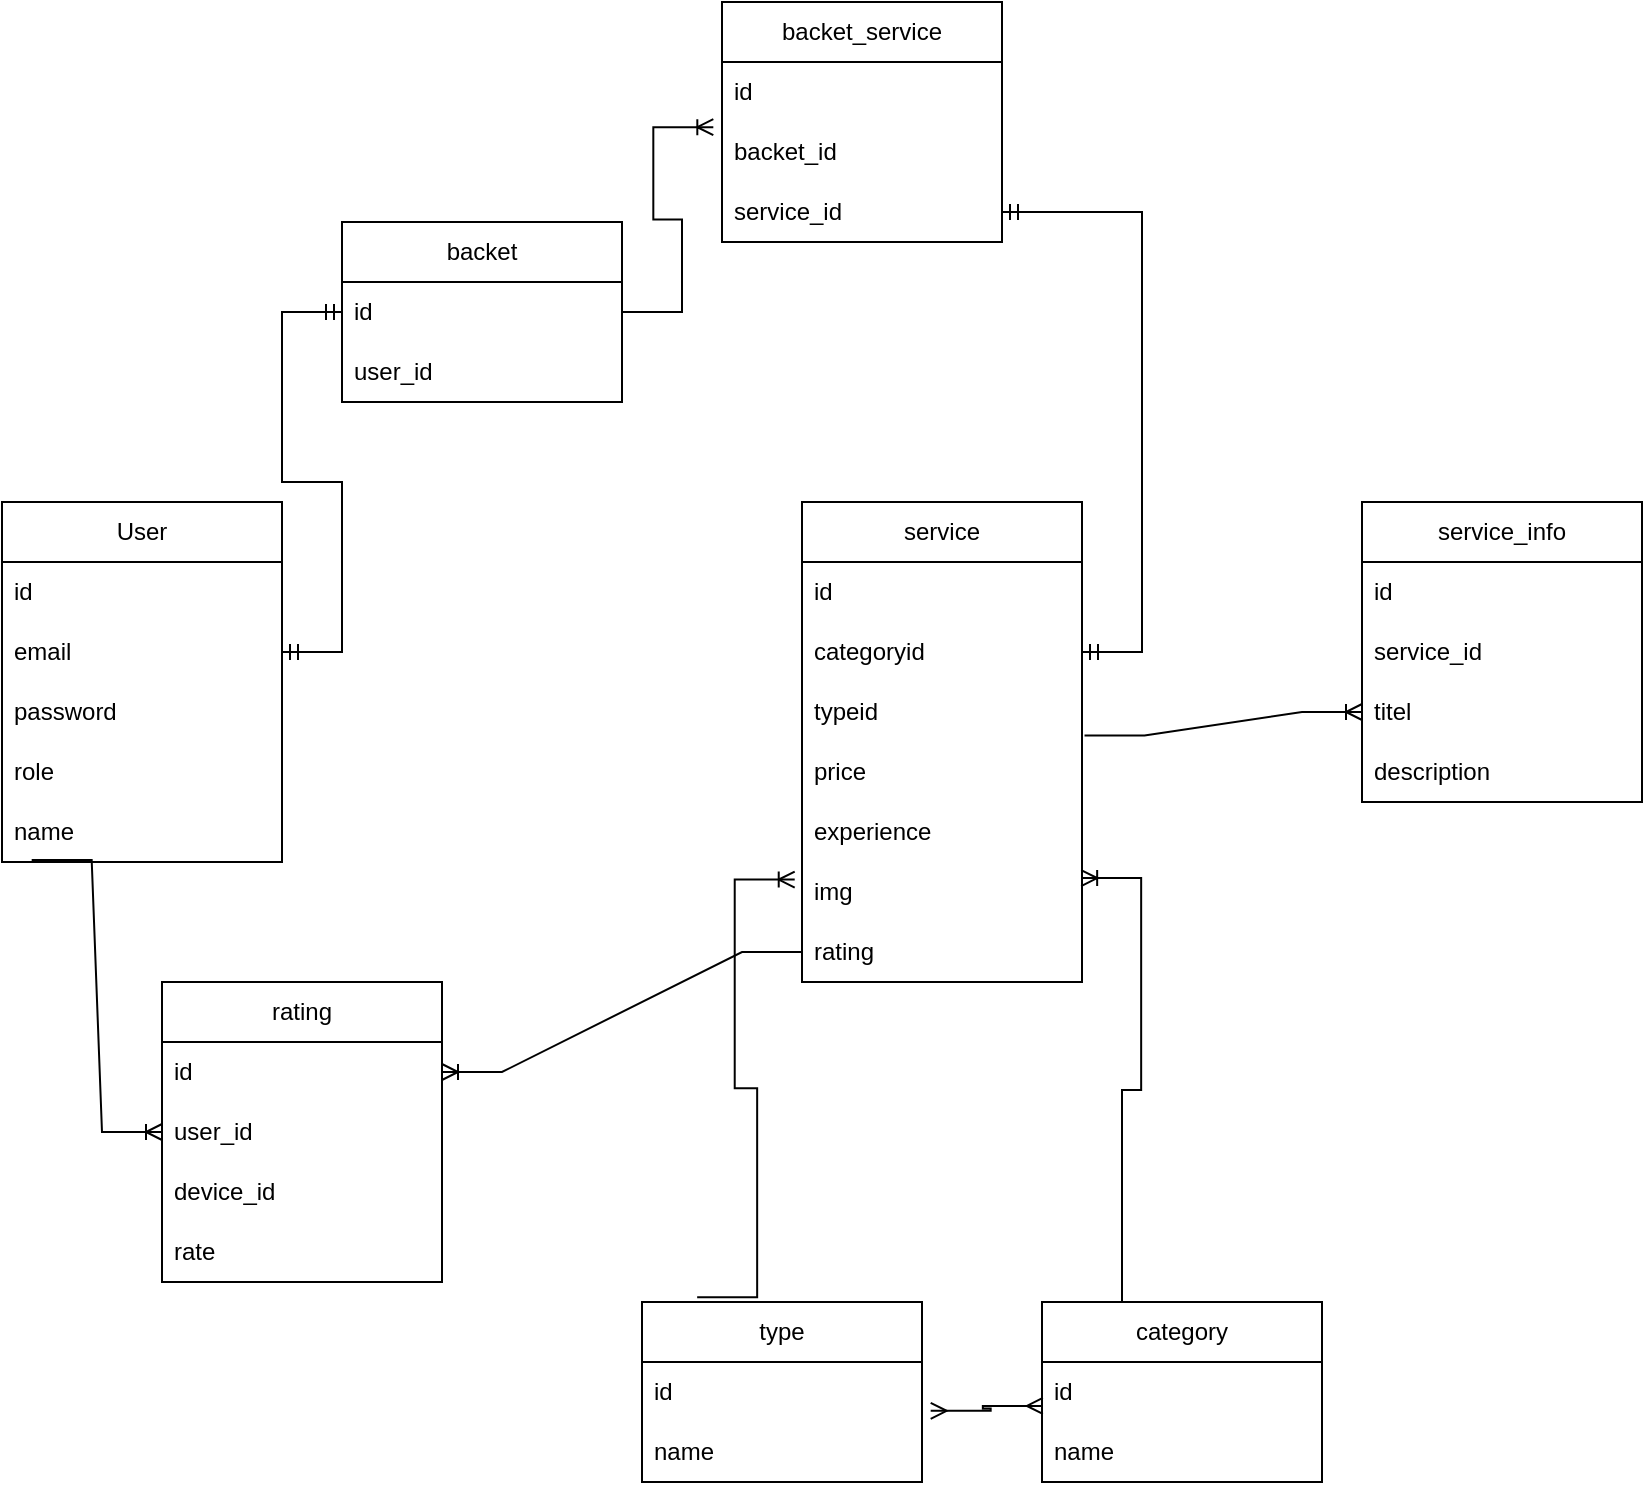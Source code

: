<mxfile version="21.2.1" type="device">
  <diagram id="C5RBs43oDa-KdzZeNtuy" name="Page-1">
    <mxGraphModel dx="1500" dy="2068" grid="1" gridSize="10" guides="1" tooltips="1" connect="1" arrows="1" fold="1" page="1" pageScale="1" pageWidth="827" pageHeight="1169" math="0" shadow="0">
      <root>
        <mxCell id="WIyWlLk6GJQsqaUBKTNV-0" />
        <mxCell id="WIyWlLk6GJQsqaUBKTNV-1" parent="WIyWlLk6GJQsqaUBKTNV-0" />
        <mxCell id="CGejgP1SrgxUUz1fT0jX-0" value="User" style="swimlane;fontStyle=0;childLayout=stackLayout;horizontal=1;startSize=30;horizontalStack=0;resizeParent=1;resizeParentMax=0;resizeLast=0;collapsible=1;marginBottom=0;whiteSpace=wrap;html=1;" vertex="1" parent="WIyWlLk6GJQsqaUBKTNV-1">
          <mxGeometry y="160" width="140" height="180" as="geometry" />
        </mxCell>
        <mxCell id="CGejgP1SrgxUUz1fT0jX-1" value="id" style="text;strokeColor=none;fillColor=none;align=left;verticalAlign=middle;spacingLeft=4;spacingRight=4;overflow=hidden;points=[[0,0.5],[1,0.5]];portConstraint=eastwest;rotatable=0;whiteSpace=wrap;html=1;" vertex="1" parent="CGejgP1SrgxUUz1fT0jX-0">
          <mxGeometry y="30" width="140" height="30" as="geometry" />
        </mxCell>
        <mxCell id="CGejgP1SrgxUUz1fT0jX-2" value="email" style="text;strokeColor=none;fillColor=none;align=left;verticalAlign=middle;spacingLeft=4;spacingRight=4;overflow=hidden;points=[[0,0.5],[1,0.5]];portConstraint=eastwest;rotatable=0;whiteSpace=wrap;html=1;" vertex="1" parent="CGejgP1SrgxUUz1fT0jX-0">
          <mxGeometry y="60" width="140" height="30" as="geometry" />
        </mxCell>
        <mxCell id="CGejgP1SrgxUUz1fT0jX-4" value="password" style="text;strokeColor=none;fillColor=none;align=left;verticalAlign=middle;spacingLeft=4;spacingRight=4;overflow=hidden;points=[[0,0.5],[1,0.5]];portConstraint=eastwest;rotatable=0;whiteSpace=wrap;html=1;" vertex="1" parent="CGejgP1SrgxUUz1fT0jX-0">
          <mxGeometry y="90" width="140" height="30" as="geometry" />
        </mxCell>
        <mxCell id="CGejgP1SrgxUUz1fT0jX-3" value="role" style="text;strokeColor=none;fillColor=none;align=left;verticalAlign=middle;spacingLeft=4;spacingRight=4;overflow=hidden;points=[[0,0.5],[1,0.5]];portConstraint=eastwest;rotatable=0;whiteSpace=wrap;html=1;" vertex="1" parent="CGejgP1SrgxUUz1fT0jX-0">
          <mxGeometry y="120" width="140" height="30" as="geometry" />
        </mxCell>
        <mxCell id="CGejgP1SrgxUUz1fT0jX-18" value="name" style="text;strokeColor=none;fillColor=none;align=left;verticalAlign=middle;spacingLeft=4;spacingRight=4;overflow=hidden;points=[[0,0.5],[1,0.5]];portConstraint=eastwest;rotatable=0;whiteSpace=wrap;html=1;" vertex="1" parent="CGejgP1SrgxUUz1fT0jX-0">
          <mxGeometry y="150" width="140" height="30" as="geometry" />
        </mxCell>
        <mxCell id="CGejgP1SrgxUUz1fT0jX-5" value="backet" style="swimlane;fontStyle=0;childLayout=stackLayout;horizontal=1;startSize=30;horizontalStack=0;resizeParent=1;resizeParentMax=0;resizeLast=0;collapsible=1;marginBottom=0;whiteSpace=wrap;html=1;" vertex="1" parent="WIyWlLk6GJQsqaUBKTNV-1">
          <mxGeometry x="170" y="20" width="140" height="90" as="geometry" />
        </mxCell>
        <mxCell id="CGejgP1SrgxUUz1fT0jX-6" value="id" style="text;strokeColor=none;fillColor=none;align=left;verticalAlign=middle;spacingLeft=4;spacingRight=4;overflow=hidden;points=[[0,0.5],[1,0.5]];portConstraint=eastwest;rotatable=0;whiteSpace=wrap;html=1;" vertex="1" parent="CGejgP1SrgxUUz1fT0jX-5">
          <mxGeometry y="30" width="140" height="30" as="geometry" />
        </mxCell>
        <mxCell id="CGejgP1SrgxUUz1fT0jX-8" value="user_id" style="text;strokeColor=none;fillColor=none;align=left;verticalAlign=middle;spacingLeft=4;spacingRight=4;overflow=hidden;points=[[0,0.5],[1,0.5]];portConstraint=eastwest;rotatable=0;whiteSpace=wrap;html=1;" vertex="1" parent="CGejgP1SrgxUUz1fT0jX-5">
          <mxGeometry y="60" width="140" height="30" as="geometry" />
        </mxCell>
        <mxCell id="CGejgP1SrgxUUz1fT0jX-10" value="" style="edgeStyle=entityRelationEdgeStyle;fontSize=12;html=1;endArrow=ERmandOne;startArrow=ERmandOne;rounded=0;entryX=0;entryY=0.5;entryDx=0;entryDy=0;exitX=1;exitY=0.5;exitDx=0;exitDy=0;" edge="1" parent="WIyWlLk6GJQsqaUBKTNV-1" source="CGejgP1SrgxUUz1fT0jX-2" target="CGejgP1SrgxUUz1fT0jX-6">
          <mxGeometry width="100" height="100" relative="1" as="geometry">
            <mxPoint x="320" y="380" as="sourcePoint" />
            <mxPoint x="420" y="280" as="targetPoint" />
          </mxGeometry>
        </mxCell>
        <mxCell id="CGejgP1SrgxUUz1fT0jX-11" value="service" style="swimlane;fontStyle=0;childLayout=stackLayout;horizontal=1;startSize=30;horizontalStack=0;resizeParent=1;resizeParentMax=0;resizeLast=0;collapsible=1;marginBottom=0;whiteSpace=wrap;html=1;" vertex="1" parent="WIyWlLk6GJQsqaUBKTNV-1">
          <mxGeometry x="400" y="160" width="140" height="240" as="geometry" />
        </mxCell>
        <mxCell id="CGejgP1SrgxUUz1fT0jX-12" value="id" style="text;strokeColor=none;fillColor=none;align=left;verticalAlign=middle;spacingLeft=4;spacingRight=4;overflow=hidden;points=[[0,0.5],[1,0.5]];portConstraint=eastwest;rotatable=0;whiteSpace=wrap;html=1;" vertex="1" parent="CGejgP1SrgxUUz1fT0jX-11">
          <mxGeometry y="30" width="140" height="30" as="geometry" />
        </mxCell>
        <mxCell id="CGejgP1SrgxUUz1fT0jX-14" value="categoryid" style="text;strokeColor=none;fillColor=none;align=left;verticalAlign=middle;spacingLeft=4;spacingRight=4;overflow=hidden;points=[[0,0.5],[1,0.5]];portConstraint=eastwest;rotatable=0;whiteSpace=wrap;html=1;" vertex="1" parent="CGejgP1SrgxUUz1fT0jX-11">
          <mxGeometry y="60" width="140" height="30" as="geometry" />
        </mxCell>
        <mxCell id="CGejgP1SrgxUUz1fT0jX-20" value="typeid" style="text;strokeColor=none;fillColor=none;align=left;verticalAlign=middle;spacingLeft=4;spacingRight=4;overflow=hidden;points=[[0,0.5],[1,0.5]];portConstraint=eastwest;rotatable=0;whiteSpace=wrap;html=1;" vertex="1" parent="CGejgP1SrgxUUz1fT0jX-11">
          <mxGeometry y="90" width="140" height="30" as="geometry" />
        </mxCell>
        <mxCell id="CGejgP1SrgxUUz1fT0jX-13" value="price" style="text;strokeColor=none;fillColor=none;align=left;verticalAlign=middle;spacingLeft=4;spacingRight=4;overflow=hidden;points=[[0,0.5],[1,0.5]];portConstraint=eastwest;rotatable=0;whiteSpace=wrap;html=1;" vertex="1" parent="CGejgP1SrgxUUz1fT0jX-11">
          <mxGeometry y="120" width="140" height="30" as="geometry" />
        </mxCell>
        <mxCell id="CGejgP1SrgxUUz1fT0jX-16" value="experience" style="text;strokeColor=none;fillColor=none;align=left;verticalAlign=middle;spacingLeft=4;spacingRight=4;overflow=hidden;points=[[0,0.5],[1,0.5]];portConstraint=eastwest;rotatable=0;whiteSpace=wrap;html=1;" vertex="1" parent="CGejgP1SrgxUUz1fT0jX-11">
          <mxGeometry y="150" width="140" height="30" as="geometry" />
        </mxCell>
        <mxCell id="CGejgP1SrgxUUz1fT0jX-15" value="img" style="text;strokeColor=none;fillColor=none;align=left;verticalAlign=middle;spacingLeft=4;spacingRight=4;overflow=hidden;points=[[0,0.5],[1,0.5]];portConstraint=eastwest;rotatable=0;whiteSpace=wrap;html=1;" vertex="1" parent="CGejgP1SrgxUUz1fT0jX-11">
          <mxGeometry y="180" width="140" height="30" as="geometry" />
        </mxCell>
        <mxCell id="CGejgP1SrgxUUz1fT0jX-17" value="rating" style="text;strokeColor=none;fillColor=none;align=left;verticalAlign=middle;spacingLeft=4;spacingRight=4;overflow=hidden;points=[[0,0.5],[1,0.5]];portConstraint=eastwest;rotatable=0;whiteSpace=wrap;html=1;" vertex="1" parent="CGejgP1SrgxUUz1fT0jX-11">
          <mxGeometry y="210" width="140" height="30" as="geometry" />
        </mxCell>
        <mxCell id="CGejgP1SrgxUUz1fT0jX-21" value="type" style="swimlane;fontStyle=0;childLayout=stackLayout;horizontal=1;startSize=30;horizontalStack=0;resizeParent=1;resizeParentMax=0;resizeLast=0;collapsible=1;marginBottom=0;whiteSpace=wrap;html=1;" vertex="1" parent="WIyWlLk6GJQsqaUBKTNV-1">
          <mxGeometry x="320" y="560" width="140" height="90" as="geometry" />
        </mxCell>
        <mxCell id="CGejgP1SrgxUUz1fT0jX-22" value="id" style="text;strokeColor=none;fillColor=none;align=left;verticalAlign=middle;spacingLeft=4;spacingRight=4;overflow=hidden;points=[[0,0.5],[1,0.5]];portConstraint=eastwest;rotatable=0;whiteSpace=wrap;html=1;" vertex="1" parent="CGejgP1SrgxUUz1fT0jX-21">
          <mxGeometry y="30" width="140" height="30" as="geometry" />
        </mxCell>
        <mxCell id="CGejgP1SrgxUUz1fT0jX-23" value="name" style="text;strokeColor=none;fillColor=none;align=left;verticalAlign=middle;spacingLeft=4;spacingRight=4;overflow=hidden;points=[[0,0.5],[1,0.5]];portConstraint=eastwest;rotatable=0;whiteSpace=wrap;html=1;" vertex="1" parent="CGejgP1SrgxUUz1fT0jX-21">
          <mxGeometry y="60" width="140" height="30" as="geometry" />
        </mxCell>
        <mxCell id="CGejgP1SrgxUUz1fT0jX-24" value="category" style="swimlane;fontStyle=0;childLayout=stackLayout;horizontal=1;startSize=30;horizontalStack=0;resizeParent=1;resizeParentMax=0;resizeLast=0;collapsible=1;marginBottom=0;whiteSpace=wrap;html=1;" vertex="1" parent="WIyWlLk6GJQsqaUBKTNV-1">
          <mxGeometry x="520" y="560" width="140" height="90" as="geometry" />
        </mxCell>
        <mxCell id="CGejgP1SrgxUUz1fT0jX-25" value="id" style="text;strokeColor=none;fillColor=none;align=left;verticalAlign=middle;spacingLeft=4;spacingRight=4;overflow=hidden;points=[[0,0.5],[1,0.5]];portConstraint=eastwest;rotatable=0;whiteSpace=wrap;html=1;" vertex="1" parent="CGejgP1SrgxUUz1fT0jX-24">
          <mxGeometry y="30" width="140" height="30" as="geometry" />
        </mxCell>
        <mxCell id="CGejgP1SrgxUUz1fT0jX-26" value="name" style="text;strokeColor=none;fillColor=none;align=left;verticalAlign=middle;spacingLeft=4;spacingRight=4;overflow=hidden;points=[[0,0.5],[1,0.5]];portConstraint=eastwest;rotatable=0;whiteSpace=wrap;html=1;" vertex="1" parent="CGejgP1SrgxUUz1fT0jX-24">
          <mxGeometry y="60" width="140" height="30" as="geometry" />
        </mxCell>
        <mxCell id="CGejgP1SrgxUUz1fT0jX-27" value="" style="edgeStyle=entityRelationEdgeStyle;fontSize=12;html=1;endArrow=ERoneToMany;rounded=0;exitX=0.197;exitY=-0.027;exitDx=0;exitDy=0;exitPerimeter=0;entryX=-0.026;entryY=0.293;entryDx=0;entryDy=0;entryPerimeter=0;" edge="1" parent="WIyWlLk6GJQsqaUBKTNV-1" source="CGejgP1SrgxUUz1fT0jX-21" target="CGejgP1SrgxUUz1fT0jX-15">
          <mxGeometry width="100" height="100" relative="1" as="geometry">
            <mxPoint x="320" y="380" as="sourcePoint" />
            <mxPoint x="420" y="280" as="targetPoint" />
          </mxGeometry>
        </mxCell>
        <mxCell id="CGejgP1SrgxUUz1fT0jX-29" value="" style="edgeStyle=entityRelationEdgeStyle;fontSize=12;html=1;endArrow=ERoneToMany;rounded=0;exitX=0.5;exitY=0;exitDx=0;exitDy=0;entryX=0.997;entryY=0.267;entryDx=0;entryDy=0;entryPerimeter=0;" edge="1" parent="WIyWlLk6GJQsqaUBKTNV-1" source="CGejgP1SrgxUUz1fT0jX-24" target="CGejgP1SrgxUUz1fT0jX-15">
          <mxGeometry width="100" height="100" relative="1" as="geometry">
            <mxPoint x="320" y="380" as="sourcePoint" />
            <mxPoint x="420" y="280" as="targetPoint" />
          </mxGeometry>
        </mxCell>
        <mxCell id="CGejgP1SrgxUUz1fT0jX-30" value="" style="edgeStyle=entityRelationEdgeStyle;fontSize=12;html=1;endArrow=ERmany;startArrow=ERmany;rounded=0;exitX=1.031;exitY=0.813;exitDx=0;exitDy=0;exitPerimeter=0;entryX=0.003;entryY=0.733;entryDx=0;entryDy=0;entryPerimeter=0;" edge="1" parent="WIyWlLk6GJQsqaUBKTNV-1" source="CGejgP1SrgxUUz1fT0jX-22" target="CGejgP1SrgxUUz1fT0jX-25">
          <mxGeometry width="100" height="100" relative="1" as="geometry">
            <mxPoint x="320" y="380" as="sourcePoint" />
            <mxPoint x="420" y="280" as="targetPoint" />
          </mxGeometry>
        </mxCell>
        <mxCell id="CGejgP1SrgxUUz1fT0jX-31" value="service_info" style="swimlane;fontStyle=0;childLayout=stackLayout;horizontal=1;startSize=30;horizontalStack=0;resizeParent=1;resizeParentMax=0;resizeLast=0;collapsible=1;marginBottom=0;whiteSpace=wrap;html=1;" vertex="1" parent="WIyWlLk6GJQsqaUBKTNV-1">
          <mxGeometry x="680" y="160" width="140" height="150" as="geometry" />
        </mxCell>
        <mxCell id="CGejgP1SrgxUUz1fT0jX-32" value="id" style="text;strokeColor=none;fillColor=none;align=left;verticalAlign=middle;spacingLeft=4;spacingRight=4;overflow=hidden;points=[[0,0.5],[1,0.5]];portConstraint=eastwest;rotatable=0;whiteSpace=wrap;html=1;" vertex="1" parent="CGejgP1SrgxUUz1fT0jX-31">
          <mxGeometry y="30" width="140" height="30" as="geometry" />
        </mxCell>
        <mxCell id="CGejgP1SrgxUUz1fT0jX-33" value="service_id" style="text;strokeColor=none;fillColor=none;align=left;verticalAlign=middle;spacingLeft=4;spacingRight=4;overflow=hidden;points=[[0,0.5],[1,0.5]];portConstraint=eastwest;rotatable=0;whiteSpace=wrap;html=1;" vertex="1" parent="CGejgP1SrgxUUz1fT0jX-31">
          <mxGeometry y="60" width="140" height="30" as="geometry" />
        </mxCell>
        <mxCell id="CGejgP1SrgxUUz1fT0jX-39" value="titel" style="text;strokeColor=none;fillColor=none;align=left;verticalAlign=middle;spacingLeft=4;spacingRight=4;overflow=hidden;points=[[0,0.5],[1,0.5]];portConstraint=eastwest;rotatable=0;whiteSpace=wrap;html=1;" vertex="1" parent="CGejgP1SrgxUUz1fT0jX-31">
          <mxGeometry y="90" width="140" height="30" as="geometry" />
        </mxCell>
        <mxCell id="CGejgP1SrgxUUz1fT0jX-34" value="description" style="text;strokeColor=none;fillColor=none;align=left;verticalAlign=middle;spacingLeft=4;spacingRight=4;overflow=hidden;points=[[0,0.5],[1,0.5]];portConstraint=eastwest;rotatable=0;whiteSpace=wrap;html=1;" vertex="1" parent="CGejgP1SrgxUUz1fT0jX-31">
          <mxGeometry y="120" width="140" height="30" as="geometry" />
        </mxCell>
        <mxCell id="CGejgP1SrgxUUz1fT0jX-40" value="" style="edgeStyle=entityRelationEdgeStyle;fontSize=12;html=1;endArrow=ERoneToMany;rounded=0;exitX=1.009;exitY=0.893;exitDx=0;exitDy=0;exitPerimeter=0;entryX=0;entryY=0.5;entryDx=0;entryDy=0;" edge="1" parent="WIyWlLk6GJQsqaUBKTNV-1" source="CGejgP1SrgxUUz1fT0jX-20" target="CGejgP1SrgxUUz1fT0jX-39">
          <mxGeometry width="100" height="100" relative="1" as="geometry">
            <mxPoint x="320" y="380" as="sourcePoint" />
            <mxPoint x="420" y="280" as="targetPoint" />
          </mxGeometry>
        </mxCell>
        <mxCell id="CGejgP1SrgxUUz1fT0jX-41" value="backet_service" style="swimlane;fontStyle=0;childLayout=stackLayout;horizontal=1;startSize=30;horizontalStack=0;resizeParent=1;resizeParentMax=0;resizeLast=0;collapsible=1;marginBottom=0;whiteSpace=wrap;html=1;" vertex="1" parent="WIyWlLk6GJQsqaUBKTNV-1">
          <mxGeometry x="360" y="-90" width="140" height="120" as="geometry" />
        </mxCell>
        <mxCell id="CGejgP1SrgxUUz1fT0jX-42" value="id" style="text;strokeColor=none;fillColor=none;align=left;verticalAlign=middle;spacingLeft=4;spacingRight=4;overflow=hidden;points=[[0,0.5],[1,0.5]];portConstraint=eastwest;rotatable=0;whiteSpace=wrap;html=1;" vertex="1" parent="CGejgP1SrgxUUz1fT0jX-41">
          <mxGeometry y="30" width="140" height="30" as="geometry" />
        </mxCell>
        <mxCell id="CGejgP1SrgxUUz1fT0jX-43" value="backet_id" style="text;strokeColor=none;fillColor=none;align=left;verticalAlign=middle;spacingLeft=4;spacingRight=4;overflow=hidden;points=[[0,0.5],[1,0.5]];portConstraint=eastwest;rotatable=0;whiteSpace=wrap;html=1;" vertex="1" parent="CGejgP1SrgxUUz1fT0jX-41">
          <mxGeometry y="60" width="140" height="30" as="geometry" />
        </mxCell>
        <mxCell id="CGejgP1SrgxUUz1fT0jX-44" value="service_id" style="text;strokeColor=none;fillColor=none;align=left;verticalAlign=middle;spacingLeft=4;spacingRight=4;overflow=hidden;points=[[0,0.5],[1,0.5]];portConstraint=eastwest;rotatable=0;whiteSpace=wrap;html=1;" vertex="1" parent="CGejgP1SrgxUUz1fT0jX-41">
          <mxGeometry y="90" width="140" height="30" as="geometry" />
        </mxCell>
        <mxCell id="CGejgP1SrgxUUz1fT0jX-45" value="" style="edgeStyle=entityRelationEdgeStyle;fontSize=12;html=1;endArrow=ERoneToMany;rounded=0;exitX=1;exitY=0.5;exitDx=0;exitDy=0;entryX=-0.031;entryY=0.087;entryDx=0;entryDy=0;entryPerimeter=0;" edge="1" parent="WIyWlLk6GJQsqaUBKTNV-1" source="CGejgP1SrgxUUz1fT0jX-6" target="CGejgP1SrgxUUz1fT0jX-43">
          <mxGeometry width="100" height="100" relative="1" as="geometry">
            <mxPoint x="320" y="280" as="sourcePoint" />
            <mxPoint x="420" y="180" as="targetPoint" />
          </mxGeometry>
        </mxCell>
        <mxCell id="CGejgP1SrgxUUz1fT0jX-46" value="" style="edgeStyle=entityRelationEdgeStyle;fontSize=12;html=1;endArrow=ERmandOne;startArrow=ERmandOne;rounded=0;" edge="1" parent="WIyWlLk6GJQsqaUBKTNV-1" source="CGejgP1SrgxUUz1fT0jX-44" target="CGejgP1SrgxUUz1fT0jX-14">
          <mxGeometry width="100" height="100" relative="1" as="geometry">
            <mxPoint x="320" y="280" as="sourcePoint" />
            <mxPoint x="420" y="180" as="targetPoint" />
          </mxGeometry>
        </mxCell>
        <mxCell id="CGejgP1SrgxUUz1fT0jX-47" value="rating" style="swimlane;fontStyle=0;childLayout=stackLayout;horizontal=1;startSize=30;horizontalStack=0;resizeParent=1;resizeParentMax=0;resizeLast=0;collapsible=1;marginBottom=0;whiteSpace=wrap;html=1;" vertex="1" parent="WIyWlLk6GJQsqaUBKTNV-1">
          <mxGeometry x="80" y="400" width="140" height="150" as="geometry" />
        </mxCell>
        <mxCell id="CGejgP1SrgxUUz1fT0jX-48" value="id" style="text;strokeColor=none;fillColor=none;align=left;verticalAlign=middle;spacingLeft=4;spacingRight=4;overflow=hidden;points=[[0,0.5],[1,0.5]];portConstraint=eastwest;rotatable=0;whiteSpace=wrap;html=1;" vertex="1" parent="CGejgP1SrgxUUz1fT0jX-47">
          <mxGeometry y="30" width="140" height="30" as="geometry" />
        </mxCell>
        <mxCell id="CGejgP1SrgxUUz1fT0jX-49" value="user_id" style="text;strokeColor=none;fillColor=none;align=left;verticalAlign=middle;spacingLeft=4;spacingRight=4;overflow=hidden;points=[[0,0.5],[1,0.5]];portConstraint=eastwest;rotatable=0;whiteSpace=wrap;html=1;" vertex="1" parent="CGejgP1SrgxUUz1fT0jX-47">
          <mxGeometry y="60" width="140" height="30" as="geometry" />
        </mxCell>
        <mxCell id="CGejgP1SrgxUUz1fT0jX-50" value="device_id" style="text;strokeColor=none;fillColor=none;align=left;verticalAlign=middle;spacingLeft=4;spacingRight=4;overflow=hidden;points=[[0,0.5],[1,0.5]];portConstraint=eastwest;rotatable=0;whiteSpace=wrap;html=1;" vertex="1" parent="CGejgP1SrgxUUz1fT0jX-47">
          <mxGeometry y="90" width="140" height="30" as="geometry" />
        </mxCell>
        <mxCell id="CGejgP1SrgxUUz1fT0jX-51" value="rate" style="text;strokeColor=none;fillColor=none;align=left;verticalAlign=middle;spacingLeft=4;spacingRight=4;overflow=hidden;points=[[0,0.5],[1,0.5]];portConstraint=eastwest;rotatable=0;whiteSpace=wrap;html=1;" vertex="1" parent="CGejgP1SrgxUUz1fT0jX-47">
          <mxGeometry y="120" width="140" height="30" as="geometry" />
        </mxCell>
        <mxCell id="CGejgP1SrgxUUz1fT0jX-54" value="" style="edgeStyle=entityRelationEdgeStyle;fontSize=12;html=1;endArrow=ERoneToMany;rounded=0;exitX=0.106;exitY=0.967;exitDx=0;exitDy=0;exitPerimeter=0;" edge="1" parent="WIyWlLk6GJQsqaUBKTNV-1" source="CGejgP1SrgxUUz1fT0jX-18" target="CGejgP1SrgxUUz1fT0jX-47">
          <mxGeometry width="100" height="100" relative="1" as="geometry">
            <mxPoint x="320" y="480" as="sourcePoint" />
            <mxPoint x="190" y="360" as="targetPoint" />
          </mxGeometry>
        </mxCell>
        <mxCell id="CGejgP1SrgxUUz1fT0jX-55" value="" style="edgeStyle=entityRelationEdgeStyle;fontSize=12;html=1;endArrow=ERoneToMany;rounded=0;entryX=1;entryY=0.5;entryDx=0;entryDy=0;exitX=0;exitY=0.5;exitDx=0;exitDy=0;" edge="1" parent="WIyWlLk6GJQsqaUBKTNV-1" source="CGejgP1SrgxUUz1fT0jX-17" target="CGejgP1SrgxUUz1fT0jX-48">
          <mxGeometry width="100" height="100" relative="1" as="geometry">
            <mxPoint x="320" y="480" as="sourcePoint" />
            <mxPoint x="420" y="380" as="targetPoint" />
          </mxGeometry>
        </mxCell>
      </root>
    </mxGraphModel>
  </diagram>
</mxfile>
